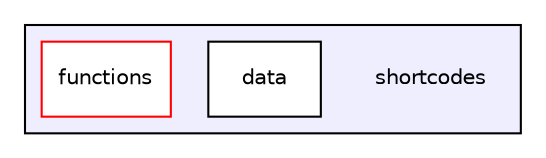 digraph "shortcodes" {
  compound=true
  node [ fontsize="10", fontname="Helvetica"];
  edge [ labelfontsize="10", labelfontname="Helvetica"];
  subgraph clusterdir_5a261a1b9b636e344178a7c14ac5c052 {
    graph [ bgcolor="#eeeeff", pencolor="black", label="" URL="dir_5a261a1b9b636e344178a7c14ac5c052.html"];
    dir_5a261a1b9b636e344178a7c14ac5c052 [shape=plaintext label="shortcodes"];
    dir_082e3e87f0aedcdbf0f2f167e64d3c7b [shape=box label="data" color="black" fillcolor="white" style="filled" URL="dir_082e3e87f0aedcdbf0f2f167e64d3c7b.html"];
    dir_227bb69074bdc2d2b19e4617d03714af [shape=box label="functions" color="red" fillcolor="white" style="filled" URL="dir_227bb69074bdc2d2b19e4617d03714af.html"];
  }
}
